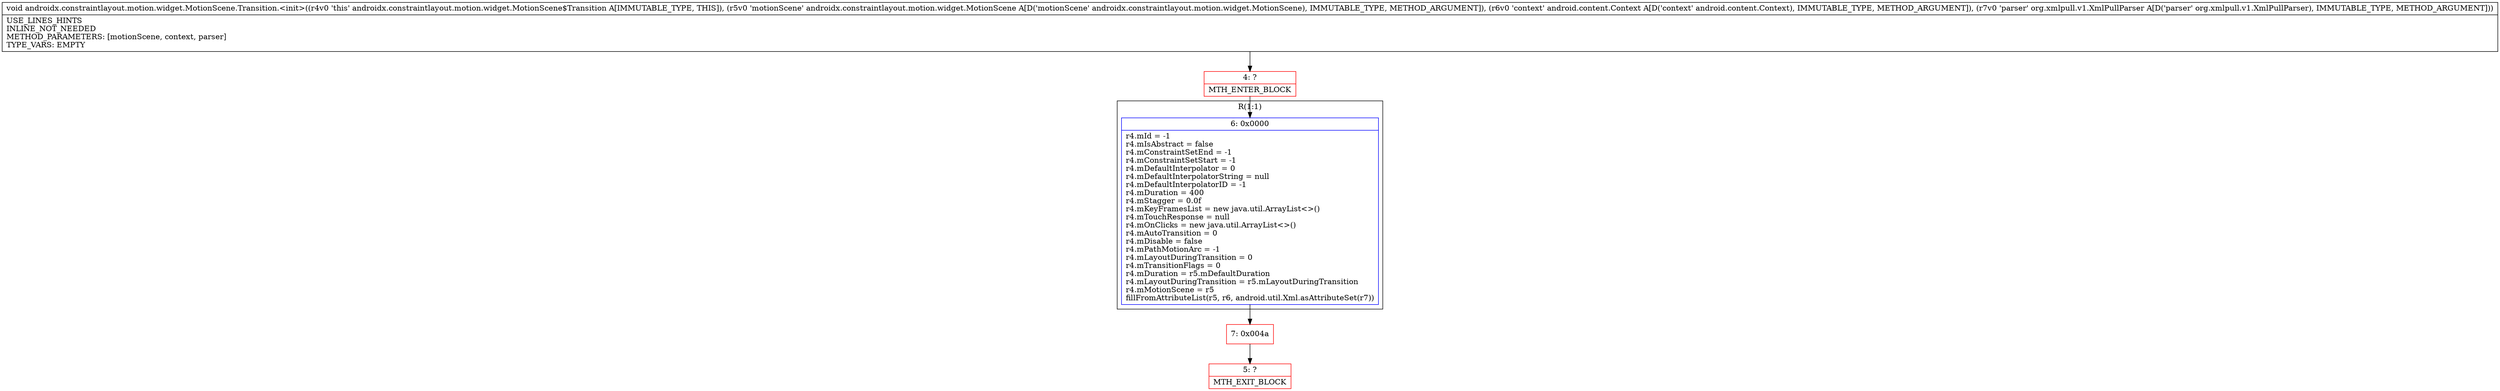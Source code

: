 digraph "CFG forandroidx.constraintlayout.motion.widget.MotionScene.Transition.\<init\>(Landroidx\/constraintlayout\/motion\/widget\/MotionScene;Landroid\/content\/Context;Lorg\/xmlpull\/v1\/XmlPullParser;)V" {
subgraph cluster_Region_950785008 {
label = "R(1:1)";
node [shape=record,color=blue];
Node_6 [shape=record,label="{6\:\ 0x0000|r4.mId = \-1\lr4.mIsAbstract = false\lr4.mConstraintSetEnd = \-1\lr4.mConstraintSetStart = \-1\lr4.mDefaultInterpolator = 0\lr4.mDefaultInterpolatorString = null\lr4.mDefaultInterpolatorID = \-1\lr4.mDuration = 400\lr4.mStagger = 0.0f\lr4.mKeyFramesList = new java.util.ArrayList\<\>()\lr4.mTouchResponse = null\lr4.mOnClicks = new java.util.ArrayList\<\>()\lr4.mAutoTransition = 0\lr4.mDisable = false\lr4.mPathMotionArc = \-1\lr4.mLayoutDuringTransition = 0\lr4.mTransitionFlags = 0\lr4.mDuration = r5.mDefaultDuration\lr4.mLayoutDuringTransition = r5.mLayoutDuringTransition\lr4.mMotionScene = r5\lfillFromAttributeList(r5, r6, android.util.Xml.asAttributeSet(r7))\l}"];
}
Node_4 [shape=record,color=red,label="{4\:\ ?|MTH_ENTER_BLOCK\l}"];
Node_7 [shape=record,color=red,label="{7\:\ 0x004a}"];
Node_5 [shape=record,color=red,label="{5\:\ ?|MTH_EXIT_BLOCK\l}"];
MethodNode[shape=record,label="{void androidx.constraintlayout.motion.widget.MotionScene.Transition.\<init\>((r4v0 'this' androidx.constraintlayout.motion.widget.MotionScene$Transition A[IMMUTABLE_TYPE, THIS]), (r5v0 'motionScene' androidx.constraintlayout.motion.widget.MotionScene A[D('motionScene' androidx.constraintlayout.motion.widget.MotionScene), IMMUTABLE_TYPE, METHOD_ARGUMENT]), (r6v0 'context' android.content.Context A[D('context' android.content.Context), IMMUTABLE_TYPE, METHOD_ARGUMENT]), (r7v0 'parser' org.xmlpull.v1.XmlPullParser A[D('parser' org.xmlpull.v1.XmlPullParser), IMMUTABLE_TYPE, METHOD_ARGUMENT]))  | USE_LINES_HINTS\lINLINE_NOT_NEEDED\lMETHOD_PARAMETERS: [motionScene, context, parser]\lTYPE_VARS: EMPTY\l}"];
MethodNode -> Node_4;Node_6 -> Node_7;
Node_4 -> Node_6;
Node_7 -> Node_5;
}

